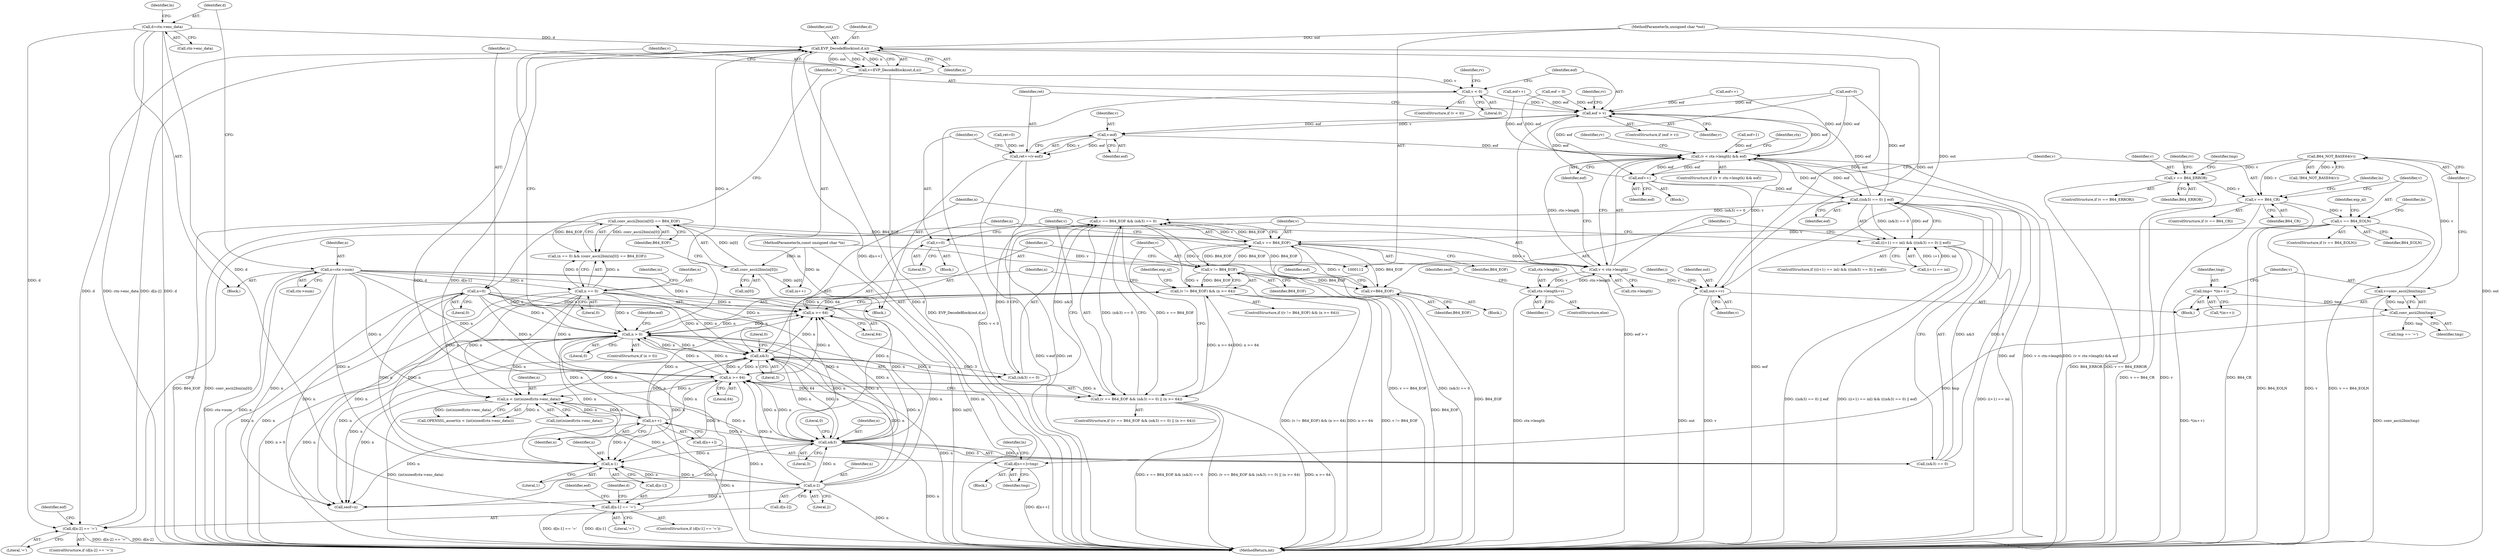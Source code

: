 digraph "0_openssl_d0666f289ac013094bbbf547bfbcd616199b7d2d@pointer" {
"1000364" [label="(Call,EVP_DecodeBlock(out,d,n))"];
"1000430" [label="(Call,out+=v)"];
"1000404" [label="(Call,v < ctx->length)"];
"1000399" [label="(Call,v=0)"];
"1000334" [label="(Call,v == B64_EOF)"];
"1000273" [label="(Call,v == B64_EOLN)"];
"1000262" [label="(Call,v == B64_CR)"];
"1000215" [label="(Call,B64_NOT_BASE64(v))"];
"1000209" [label="(Call,v=conv_ascii2bin(tmp))"];
"1000211" [label="(Call,conv_ascii2bin(tmp))"];
"1000204" [label="(Call,tmp= *(in++))"];
"1000237" [label="(Call,v == B64_ERROR)"];
"1000305" [label="(Call,v=B64_EOF)"];
"1000173" [label="(Call,conv_ascii2bin(in[0]) == B64_EOF)"];
"1000174" [label="(Call,conv_ascii2bin(in[0]))"];
"1000116" [label="(MethodParameterIn,const unsigned char *in)"];
"1000348" [label="(Call,v != B64_EOF)"];
"1000416" [label="(Call,ctx->length=v)"];
"1000364" [label="(Call,EVP_DecodeBlock(out,d,n))"];
"1000114" [label="(MethodParameterIn,unsigned char *out)"];
"1000312" [label="(Call,d[n-1] == '=')"];
"1000149" [label="(Call,d=ctx->enc_data)"];
"1000227" [label="(Call,d[n++]=tmp)"];
"1000322" [label="(Call,d[n-2] == '=')"];
"1000358" [label="(Call,n > 0)"];
"1000338" [label="(Call,n&3)"];
"1000342" [label="(Call,n >= 64)"];
"1000230" [label="(Call,n++)"];
"1000219" [label="(Call,n < (int)sizeof(ctx->enc_data))"];
"1000299" [label="(Call,n&3)"];
"1000325" [label="(Call,n-2)"];
"1000315" [label="(Call,n-1)"];
"1000368" [label="(Call,n=0)"];
"1000144" [label="(Call,n=ctx->num)"];
"1000170" [label="(Call,n == 0)"];
"1000351" [label="(Call,n >= 64)"];
"1000362" [label="(Call,v=EVP_DecodeBlock(out,d,n))"];
"1000372" [label="(Call,v < 0)"];
"1000381" [label="(Call,eof > v)"];
"1000392" [label="(Call,v-eof)"];
"1000390" [label="(Call,ret+=(v-eof))"];
"1000403" [label="(Call,(v < ctx->length) && eof)"];
"1000259" [label="(Call,eof++)"];
"1000297" [label="(Call,((n&3) == 0) || eof)"];
"1000291" [label="(Call,((i+1) == inl) && (((n&3) == 0) || eof))"];
"1000333" [label="(Call,v == B64_EOF && (n&3) == 0)"];
"1000332" [label="(Call,(v == B64_EOF && (n&3) == 0) || (n >= 64))"];
"1000347" [label="(Call,(v != B64_EOF) && (n >= 64))"];
"1000303" [label="(Identifier,eof)"];
"1000369" [label="(Identifier,n)"];
"1000371" [label="(ControlStructure,if (v < 0))"];
"1000400" [label="(Identifier,v)"];
"1000353" [label="(Literal,64)"];
"1000125" [label="(Call,eof=0)"];
"1000219" [label="(Call,n < (int)sizeof(ctx->enc_data))"];
"1000305" [label="(Call,v=B64_EOF)"];
"1000420" [label="(Identifier,v)"];
"1000261" [label="(ControlStructure,if (v == B64_CR))"];
"1000267" [label="(Identifier,ln)"];
"1000433" [label="(MethodReturn,int)"];
"1000350" [label="(Identifier,B64_EOF)"];
"1000278" [label="(Identifier,ln)"];
"1000397" [label="(Identifier,eof)"];
"1000336" [label="(Identifier,B64_EOF)"];
"1000324" [label="(Identifier,d)"];
"1000432" [label="(Identifier,v)"];
"1000315" [label="(Call,n-1)"];
"1000231" [label="(Identifier,n)"];
"1000417" [label="(Call,ctx->length)"];
"1000214" [label="(Call,!B64_NOT_BASE64(v))"];
"1000220" [label="(Identifier,n)"];
"1000155" [label="(Identifier,ln)"];
"1000328" [label="(Literal,'=')"];
"1000176" [label="(Identifier,in)"];
"1000386" [label="(Identifier,rv)"];
"1000308" [label="(Call,eof = 0)"];
"1000335" [label="(Identifier,v)"];
"1000349" [label="(Identifier,v)"];
"1000322" [label="(Call,d[n-2] == '=')"];
"1000339" [label="(Identifier,n)"];
"1000146" [label="(Call,ctx->num)"];
"1000292" [label="(Call,(i+1) == inl)"];
"1000318" [label="(Literal,'=')"];
"1000114" [label="(MethodParameterIn,unsigned char *out)"];
"1000236" [label="(ControlStructure,if (v == B64_ERROR))"];
"1000342" [label="(Call,n >= 64)"];
"1000312" [label="(Call,d[n-1] == '=')"];
"1000341" [label="(Literal,0)"];
"1000377" [label="(Identifier,rv)"];
"1000145" [label="(Identifier,n)"];
"1000307" [label="(Identifier,B64_EOF)"];
"1000404" [label="(Call,v < ctx->length)"];
"1000300" [label="(Identifier,n)"];
"1000346" [label="(ControlStructure,if ((v != B64_EOF) && (n >= 64)))"];
"1000365" [label="(Identifier,out)"];
"1000390" [label="(Call,ret+=(v-eof))"];
"1000337" [label="(Call,(n&3) == 0)"];
"1000325" [label="(Call,n-2)"];
"1000383" [label="(Identifier,v)"];
"1000272" [label="(ControlStructure,if (v == B64_EOLN))"];
"1000228" [label="(Call,d[n++])"];
"1000334" [label="(Call,v == B64_EOF)"];
"1000212" [label="(Identifier,tmp)"];
"1000316" [label="(Identifier,n)"];
"1000144" [label="(Call,n=ctx->num)"];
"1000260" [label="(Identifier,eof)"];
"1000311" [label="(ControlStructure,if (d[n-1] == '='))"];
"1000192" [label="(Identifier,i)"];
"1000297" [label="(Call,((n&3) == 0) || eof)"];
"1000416" [label="(Call,ctx->length=v)"];
"1000401" [label="(Literal,0)"];
"1000330" [label="(Identifier,eof)"];
"1000218" [label="(Call,OPENSSL_assert(n < (int)sizeof(ctx->enc_data)))"];
"1000393" [label="(Identifier,v)"];
"1000430" [label="(Call,out+=v)"];
"1000215" [label="(Call,B64_NOT_BASE64(v))"];
"1000372" [label="(Call,v < 0)"];
"1000412" [label="(Identifier,rv)"];
"1000345" [label="(Block,)"];
"1000415" [label="(ControlStructure,else)"];
"1000344" [label="(Literal,64)"];
"1000242" [label="(Identifier,rv)"];
"1000175" [label="(Call,in[0])"];
"1000347" [label="(Call,(v != B64_EOF) && (n >= 64))"];
"1000409" [label="(Identifier,eof)"];
"1000381" [label="(Call,eof > v)"];
"1000262" [label="(Call,v == B64_CR)"];
"1000151" [label="(Call,ctx->enc_data)"];
"1000248" [label="(Identifier,tmp)"];
"1000343" [label="(Identifier,n)"];
"1000396" [label="(Call,eof=1)"];
"1000205" [label="(Identifier,tmp)"];
"1000217" [label="(Block,)"];
"1000288" [label="(Identifier,exp_nl)"];
"1000302" [label="(Literal,0)"];
"1000320" [label="(Identifier,eof)"];
"1000366" [label="(Identifier,d)"];
"1000274" [label="(Identifier,v)"];
"1000238" [label="(Identifier,v)"];
"1000370" [label="(Literal,0)"];
"1000171" [label="(Identifier,n)"];
"1000304" [label="(Block,)"];
"1000230" [label="(Call,n++)"];
"1000150" [label="(Identifier,d)"];
"1000169" [label="(Call,(n == 0) && (conv_ascii2bin(in[0]) == B64_EOF))"];
"1000227" [label="(Call,d[n++]=tmp)"];
"1000313" [label="(Call,d[n-1])"];
"1000306" [label="(Identifier,v)"];
"1000134" [label="(Call,ret=0)"];
"1000348" [label="(Call,v != B64_EOF)"];
"1000209" [label="(Call,v=conv_ascii2bin(tmp))"];
"1000392" [label="(Call,v-eof)"];
"1000204" [label="(Call,tmp= *(in++))"];
"1000323" [label="(Call,d[n-2])"];
"1000368" [label="(Call,n=0)"];
"1000290" [label="(ControlStructure,if (((i+1) == inl) && (((n&3) == 0) || eof)))"];
"1000174" [label="(Call,conv_ascii2bin(in[0]))"];
"1000327" [label="(Literal,2)"];
"1000206" [label="(Call,*(in++))"];
"1000250" [label="(Block,)"];
"1000359" [label="(Identifier,n)"];
"1000247" [label="(Call,tmp == '=')"];
"1000403" [label="(Call,(v < ctx->length) && eof)"];
"1000360" [label="(Literal,0)"];
"1000173" [label="(Call,conv_ascii2bin(in[0]) == B64_EOF)"];
"1000351" [label="(Call,n >= 64)"];
"1000361" [label="(Block,)"];
"1000391" [label="(Identifier,ret)"];
"1000364" [label="(Call,EVP_DecodeBlock(out,d,n))"];
"1000232" [label="(Identifier,tmp)"];
"1000210" [label="(Identifier,v)"];
"1000321" [label="(ControlStructure,if (d[n-2] == '='))"];
"1000402" [label="(ControlStructure,if ((v < ctx->length) && eof))"];
"1000333" [label="(Call,v == B64_EOF && (n&3) == 0)"];
"1000399" [label="(Call,v=0)"];
"1000309" [label="(Identifier,eof)"];
"1000373" [label="(Identifier,v)"];
"1000118" [label="(Block,)"];
"1000319" [label="(Call,eof++)"];
"1000423" [label="(Identifier,seof)"];
"1000326" [label="(Identifier,n)"];
"1000331" [label="(ControlStructure,if ((v == B64_EOF && (n&3) == 0) || (n >= 64)))"];
"1000357" [label="(ControlStructure,if (n > 0))"];
"1000406" [label="(Call,ctx->length)"];
"1000367" [label="(Identifier,n)"];
"1000211" [label="(Call,conv_ascii2bin(tmp))"];
"1000418" [label="(Identifier,ctx)"];
"1000352" [label="(Identifier,n)"];
"1000363" [label="(Identifier,v)"];
"1000374" [label="(Literal,0)"];
"1000263" [label="(Identifier,v)"];
"1000178" [label="(Identifier,B64_EOF)"];
"1000216" [label="(Identifier,v)"];
"1000298" [label="(Call,(n&3) == 0)"];
"1000207" [label="(Call,in++)"];
"1000299" [label="(Call,n&3)"];
"1000273" [label="(Call,v == B64_EOLN)"];
"1000275" [label="(Identifier,B64_EOLN)"];
"1000116" [label="(MethodParameterIn,const unsigned char *in)"];
"1000317" [label="(Literal,1)"];
"1000394" [label="(Identifier,eof)"];
"1000291" [label="(Call,((i+1) == inl) && (((n&3) == 0) || eof))"];
"1000170" [label="(Call,n == 0)"];
"1000221" [label="(Call,(int)sizeof(ctx->enc_data))"];
"1000382" [label="(Identifier,eof)"];
"1000340" [label="(Literal,3)"];
"1000338" [label="(Call,n&3)"];
"1000301" [label="(Literal,3)"];
"1000362" [label="(Call,v=EVP_DecodeBlock(out,d,n))"];
"1000358" [label="(Call,n > 0)"];
"1000355" [label="(Identifier,exp_nl)"];
"1000380" [label="(ControlStructure,if (eof > v))"];
"1000234" [label="(Identifier,ln)"];
"1000237" [label="(Call,v == B64_ERROR)"];
"1000329" [label="(Call,eof++)"];
"1000332" [label="(Call,(v == B64_EOF && (n&3) == 0) || (n >= 64))"];
"1000431" [label="(Identifier,out)"];
"1000405" [label="(Identifier,v)"];
"1000264" [label="(Identifier,B64_CR)"];
"1000149" [label="(Call,d=ctx->enc_data)"];
"1000256" [label="(Call,seof=n)"];
"1000259" [label="(Call,eof++)"];
"1000193" [label="(Block,)"];
"1000172" [label="(Literal,0)"];
"1000239" [label="(Identifier,B64_ERROR)"];
"1000364" -> "1000362"  [label="AST: "];
"1000364" -> "1000367"  [label="CFG: "];
"1000365" -> "1000364"  [label="AST: "];
"1000366" -> "1000364"  [label="AST: "];
"1000367" -> "1000364"  [label="AST: "];
"1000362" -> "1000364"  [label="CFG: "];
"1000364" -> "1000433"  [label="DDG: d"];
"1000364" -> "1000312"  [label="DDG: d"];
"1000364" -> "1000322"  [label="DDG: d"];
"1000364" -> "1000362"  [label="DDG: out"];
"1000364" -> "1000362"  [label="DDG: d"];
"1000364" -> "1000362"  [label="DDG: n"];
"1000430" -> "1000364"  [label="DDG: out"];
"1000114" -> "1000364"  [label="DDG: out"];
"1000312" -> "1000364"  [label="DDG: d[n-1]"];
"1000227" -> "1000364"  [label="DDG: d[n++]"];
"1000322" -> "1000364"  [label="DDG: d[n-2]"];
"1000149" -> "1000364"  [label="DDG: d"];
"1000358" -> "1000364"  [label="DDG: n"];
"1000364" -> "1000430"  [label="DDG: out"];
"1000430" -> "1000193"  [label="AST: "];
"1000430" -> "1000432"  [label="CFG: "];
"1000431" -> "1000430"  [label="AST: "];
"1000432" -> "1000430"  [label="AST: "];
"1000192" -> "1000430"  [label="CFG: "];
"1000430" -> "1000433"  [label="DDG: v"];
"1000430" -> "1000433"  [label="DDG: out"];
"1000404" -> "1000430"  [label="DDG: v"];
"1000114" -> "1000430"  [label="DDG: out"];
"1000404" -> "1000403"  [label="AST: "];
"1000404" -> "1000406"  [label="CFG: "];
"1000405" -> "1000404"  [label="AST: "];
"1000406" -> "1000404"  [label="AST: "];
"1000409" -> "1000404"  [label="CFG: "];
"1000403" -> "1000404"  [label="CFG: "];
"1000404" -> "1000403"  [label="DDG: v"];
"1000404" -> "1000403"  [label="DDG: ctx->length"];
"1000399" -> "1000404"  [label="DDG: v"];
"1000334" -> "1000404"  [label="DDG: v"];
"1000416" -> "1000404"  [label="DDG: ctx->length"];
"1000404" -> "1000416"  [label="DDG: v"];
"1000399" -> "1000345"  [label="AST: "];
"1000399" -> "1000401"  [label="CFG: "];
"1000400" -> "1000399"  [label="AST: "];
"1000401" -> "1000399"  [label="AST: "];
"1000405" -> "1000399"  [label="CFG: "];
"1000334" -> "1000333"  [label="AST: "];
"1000334" -> "1000336"  [label="CFG: "];
"1000335" -> "1000334"  [label="AST: "];
"1000336" -> "1000334"  [label="AST: "];
"1000339" -> "1000334"  [label="CFG: "];
"1000333" -> "1000334"  [label="CFG: "];
"1000334" -> "1000433"  [label="DDG: B64_EOF"];
"1000334" -> "1000305"  [label="DDG: B64_EOF"];
"1000334" -> "1000333"  [label="DDG: v"];
"1000334" -> "1000333"  [label="DDG: B64_EOF"];
"1000273" -> "1000334"  [label="DDG: v"];
"1000305" -> "1000334"  [label="DDG: v"];
"1000173" -> "1000334"  [label="DDG: B64_EOF"];
"1000348" -> "1000334"  [label="DDG: B64_EOF"];
"1000334" -> "1000348"  [label="DDG: v"];
"1000334" -> "1000348"  [label="DDG: B64_EOF"];
"1000273" -> "1000272"  [label="AST: "];
"1000273" -> "1000275"  [label="CFG: "];
"1000274" -> "1000273"  [label="AST: "];
"1000275" -> "1000273"  [label="AST: "];
"1000278" -> "1000273"  [label="CFG: "];
"1000288" -> "1000273"  [label="CFG: "];
"1000273" -> "1000433"  [label="DDG: v == B64_EOLN"];
"1000273" -> "1000433"  [label="DDG: B64_EOLN"];
"1000273" -> "1000433"  [label="DDG: v"];
"1000262" -> "1000273"  [label="DDG: v"];
"1000262" -> "1000261"  [label="AST: "];
"1000262" -> "1000264"  [label="CFG: "];
"1000263" -> "1000262"  [label="AST: "];
"1000264" -> "1000262"  [label="AST: "];
"1000267" -> "1000262"  [label="CFG: "];
"1000274" -> "1000262"  [label="CFG: "];
"1000262" -> "1000433"  [label="DDG: v"];
"1000262" -> "1000433"  [label="DDG: B64_CR"];
"1000262" -> "1000433"  [label="DDG: v == B64_CR"];
"1000215" -> "1000262"  [label="DDG: v"];
"1000237" -> "1000262"  [label="DDG: v"];
"1000215" -> "1000214"  [label="AST: "];
"1000215" -> "1000216"  [label="CFG: "];
"1000216" -> "1000215"  [label="AST: "];
"1000214" -> "1000215"  [label="CFG: "];
"1000215" -> "1000214"  [label="DDG: v"];
"1000209" -> "1000215"  [label="DDG: v"];
"1000215" -> "1000237"  [label="DDG: v"];
"1000209" -> "1000193"  [label="AST: "];
"1000209" -> "1000211"  [label="CFG: "];
"1000210" -> "1000209"  [label="AST: "];
"1000211" -> "1000209"  [label="AST: "];
"1000216" -> "1000209"  [label="CFG: "];
"1000209" -> "1000433"  [label="DDG: conv_ascii2bin(tmp)"];
"1000211" -> "1000209"  [label="DDG: tmp"];
"1000211" -> "1000212"  [label="CFG: "];
"1000212" -> "1000211"  [label="AST: "];
"1000204" -> "1000211"  [label="DDG: tmp"];
"1000211" -> "1000227"  [label="DDG: tmp"];
"1000211" -> "1000247"  [label="DDG: tmp"];
"1000204" -> "1000193"  [label="AST: "];
"1000204" -> "1000206"  [label="CFG: "];
"1000205" -> "1000204"  [label="AST: "];
"1000206" -> "1000204"  [label="AST: "];
"1000210" -> "1000204"  [label="CFG: "];
"1000204" -> "1000433"  [label="DDG: *(in++)"];
"1000237" -> "1000236"  [label="AST: "];
"1000237" -> "1000239"  [label="CFG: "];
"1000238" -> "1000237"  [label="AST: "];
"1000239" -> "1000237"  [label="AST: "];
"1000242" -> "1000237"  [label="CFG: "];
"1000248" -> "1000237"  [label="CFG: "];
"1000237" -> "1000433"  [label="DDG: v == B64_ERROR"];
"1000237" -> "1000433"  [label="DDG: B64_ERROR"];
"1000305" -> "1000304"  [label="AST: "];
"1000305" -> "1000307"  [label="CFG: "];
"1000306" -> "1000305"  [label="AST: "];
"1000307" -> "1000305"  [label="AST: "];
"1000309" -> "1000305"  [label="CFG: "];
"1000173" -> "1000305"  [label="DDG: B64_EOF"];
"1000348" -> "1000305"  [label="DDG: B64_EOF"];
"1000173" -> "1000169"  [label="AST: "];
"1000173" -> "1000178"  [label="CFG: "];
"1000174" -> "1000173"  [label="AST: "];
"1000178" -> "1000173"  [label="AST: "];
"1000169" -> "1000173"  [label="CFG: "];
"1000173" -> "1000433"  [label="DDG: B64_EOF"];
"1000173" -> "1000433"  [label="DDG: conv_ascii2bin(in[0])"];
"1000173" -> "1000169"  [label="DDG: conv_ascii2bin(in[0])"];
"1000173" -> "1000169"  [label="DDG: B64_EOF"];
"1000174" -> "1000173"  [label="DDG: in[0]"];
"1000174" -> "1000175"  [label="CFG: "];
"1000175" -> "1000174"  [label="AST: "];
"1000178" -> "1000174"  [label="CFG: "];
"1000174" -> "1000433"  [label="DDG: in[0]"];
"1000116" -> "1000174"  [label="DDG: in"];
"1000174" -> "1000207"  [label="DDG: in[0]"];
"1000116" -> "1000112"  [label="AST: "];
"1000116" -> "1000433"  [label="DDG: in"];
"1000116" -> "1000207"  [label="DDG: in"];
"1000348" -> "1000347"  [label="AST: "];
"1000348" -> "1000350"  [label="CFG: "];
"1000349" -> "1000348"  [label="AST: "];
"1000350" -> "1000348"  [label="AST: "];
"1000352" -> "1000348"  [label="CFG: "];
"1000347" -> "1000348"  [label="CFG: "];
"1000348" -> "1000433"  [label="DDG: B64_EOF"];
"1000348" -> "1000347"  [label="DDG: v"];
"1000348" -> "1000347"  [label="DDG: B64_EOF"];
"1000416" -> "1000415"  [label="AST: "];
"1000416" -> "1000420"  [label="CFG: "];
"1000417" -> "1000416"  [label="AST: "];
"1000420" -> "1000416"  [label="AST: "];
"1000423" -> "1000416"  [label="CFG: "];
"1000416" -> "1000433"  [label="DDG: ctx->length"];
"1000114" -> "1000112"  [label="AST: "];
"1000114" -> "1000433"  [label="DDG: out"];
"1000312" -> "1000311"  [label="AST: "];
"1000312" -> "1000318"  [label="CFG: "];
"1000313" -> "1000312"  [label="AST: "];
"1000318" -> "1000312"  [label="AST: "];
"1000320" -> "1000312"  [label="CFG: "];
"1000324" -> "1000312"  [label="CFG: "];
"1000312" -> "1000433"  [label="DDG: d[n-1] == '='"];
"1000312" -> "1000433"  [label="DDG: d[n-1]"];
"1000149" -> "1000312"  [label="DDG: d"];
"1000149" -> "1000118"  [label="AST: "];
"1000149" -> "1000151"  [label="CFG: "];
"1000150" -> "1000149"  [label="AST: "];
"1000151" -> "1000149"  [label="AST: "];
"1000155" -> "1000149"  [label="CFG: "];
"1000149" -> "1000433"  [label="DDG: ctx->enc_data"];
"1000149" -> "1000433"  [label="DDG: d"];
"1000149" -> "1000322"  [label="DDG: d"];
"1000227" -> "1000217"  [label="AST: "];
"1000227" -> "1000232"  [label="CFG: "];
"1000228" -> "1000227"  [label="AST: "];
"1000232" -> "1000227"  [label="AST: "];
"1000234" -> "1000227"  [label="CFG: "];
"1000227" -> "1000433"  [label="DDG: d[n++]"];
"1000322" -> "1000321"  [label="AST: "];
"1000322" -> "1000328"  [label="CFG: "];
"1000323" -> "1000322"  [label="AST: "];
"1000328" -> "1000322"  [label="AST: "];
"1000330" -> "1000322"  [label="CFG: "];
"1000335" -> "1000322"  [label="CFG: "];
"1000322" -> "1000433"  [label="DDG: d[n-2] == '='"];
"1000322" -> "1000433"  [label="DDG: d[n-2]"];
"1000358" -> "1000357"  [label="AST: "];
"1000358" -> "1000360"  [label="CFG: "];
"1000359" -> "1000358"  [label="AST: "];
"1000360" -> "1000358"  [label="AST: "];
"1000363" -> "1000358"  [label="CFG: "];
"1000397" -> "1000358"  [label="CFG: "];
"1000358" -> "1000433"  [label="DDG: n > 0"];
"1000358" -> "1000433"  [label="DDG: n"];
"1000358" -> "1000219"  [label="DDG: n"];
"1000358" -> "1000256"  [label="DDG: n"];
"1000358" -> "1000299"  [label="DDG: n"];
"1000358" -> "1000315"  [label="DDG: n"];
"1000358" -> "1000338"  [label="DDG: n"];
"1000358" -> "1000342"  [label="DDG: n"];
"1000358" -> "1000351"  [label="DDG: n"];
"1000338" -> "1000358"  [label="DDG: n"];
"1000342" -> "1000358"  [label="DDG: n"];
"1000230" -> "1000358"  [label="DDG: n"];
"1000299" -> "1000358"  [label="DDG: n"];
"1000351" -> "1000358"  [label="DDG: n"];
"1000325" -> "1000358"  [label="DDG: n"];
"1000368" -> "1000358"  [label="DDG: n"];
"1000144" -> "1000358"  [label="DDG: n"];
"1000170" -> "1000358"  [label="DDG: n"];
"1000338" -> "1000337"  [label="AST: "];
"1000338" -> "1000340"  [label="CFG: "];
"1000339" -> "1000338"  [label="AST: "];
"1000340" -> "1000338"  [label="AST: "];
"1000341" -> "1000338"  [label="CFG: "];
"1000338" -> "1000433"  [label="DDG: n"];
"1000338" -> "1000219"  [label="DDG: n"];
"1000338" -> "1000256"  [label="DDG: n"];
"1000338" -> "1000299"  [label="DDG: n"];
"1000338" -> "1000315"  [label="DDG: n"];
"1000338" -> "1000337"  [label="DDG: n"];
"1000338" -> "1000337"  [label="DDG: 3"];
"1000342" -> "1000338"  [label="DDG: n"];
"1000230" -> "1000338"  [label="DDG: n"];
"1000299" -> "1000338"  [label="DDG: n"];
"1000325" -> "1000338"  [label="DDG: n"];
"1000368" -> "1000338"  [label="DDG: n"];
"1000144" -> "1000338"  [label="DDG: n"];
"1000170" -> "1000338"  [label="DDG: n"];
"1000338" -> "1000342"  [label="DDG: n"];
"1000338" -> "1000351"  [label="DDG: n"];
"1000342" -> "1000332"  [label="AST: "];
"1000342" -> "1000344"  [label="CFG: "];
"1000343" -> "1000342"  [label="AST: "];
"1000344" -> "1000342"  [label="AST: "];
"1000332" -> "1000342"  [label="CFG: "];
"1000342" -> "1000433"  [label="DDG: n"];
"1000342" -> "1000219"  [label="DDG: n"];
"1000342" -> "1000256"  [label="DDG: n"];
"1000342" -> "1000299"  [label="DDG: n"];
"1000342" -> "1000315"  [label="DDG: n"];
"1000342" -> "1000332"  [label="DDG: n"];
"1000342" -> "1000332"  [label="DDG: 64"];
"1000230" -> "1000342"  [label="DDG: n"];
"1000299" -> "1000342"  [label="DDG: n"];
"1000325" -> "1000342"  [label="DDG: n"];
"1000368" -> "1000342"  [label="DDG: n"];
"1000144" -> "1000342"  [label="DDG: n"];
"1000170" -> "1000342"  [label="DDG: n"];
"1000342" -> "1000351"  [label="DDG: n"];
"1000230" -> "1000228"  [label="AST: "];
"1000230" -> "1000231"  [label="CFG: "];
"1000231" -> "1000230"  [label="AST: "];
"1000228" -> "1000230"  [label="CFG: "];
"1000230" -> "1000433"  [label="DDG: n"];
"1000230" -> "1000219"  [label="DDG: n"];
"1000219" -> "1000230"  [label="DDG: n"];
"1000230" -> "1000256"  [label="DDG: n"];
"1000230" -> "1000299"  [label="DDG: n"];
"1000230" -> "1000315"  [label="DDG: n"];
"1000230" -> "1000351"  [label="DDG: n"];
"1000219" -> "1000218"  [label="AST: "];
"1000219" -> "1000221"  [label="CFG: "];
"1000220" -> "1000219"  [label="AST: "];
"1000221" -> "1000219"  [label="AST: "];
"1000218" -> "1000219"  [label="CFG: "];
"1000219" -> "1000433"  [label="DDG: (int)sizeof(ctx->enc_data)"];
"1000219" -> "1000218"  [label="DDG: n"];
"1000219" -> "1000218"  [label="DDG: (int)sizeof(ctx->enc_data)"];
"1000299" -> "1000219"  [label="DDG: n"];
"1000325" -> "1000219"  [label="DDG: n"];
"1000368" -> "1000219"  [label="DDG: n"];
"1000144" -> "1000219"  [label="DDG: n"];
"1000170" -> "1000219"  [label="DDG: n"];
"1000299" -> "1000298"  [label="AST: "];
"1000299" -> "1000301"  [label="CFG: "];
"1000300" -> "1000299"  [label="AST: "];
"1000301" -> "1000299"  [label="AST: "];
"1000302" -> "1000299"  [label="CFG: "];
"1000299" -> "1000433"  [label="DDG: n"];
"1000299" -> "1000256"  [label="DDG: n"];
"1000299" -> "1000298"  [label="DDG: n"];
"1000299" -> "1000298"  [label="DDG: 3"];
"1000325" -> "1000299"  [label="DDG: n"];
"1000368" -> "1000299"  [label="DDG: n"];
"1000144" -> "1000299"  [label="DDG: n"];
"1000170" -> "1000299"  [label="DDG: n"];
"1000299" -> "1000315"  [label="DDG: n"];
"1000299" -> "1000351"  [label="DDG: n"];
"1000325" -> "1000323"  [label="AST: "];
"1000325" -> "1000327"  [label="CFG: "];
"1000326" -> "1000325"  [label="AST: "];
"1000327" -> "1000325"  [label="AST: "];
"1000323" -> "1000325"  [label="CFG: "];
"1000325" -> "1000433"  [label="DDG: n"];
"1000325" -> "1000256"  [label="DDG: n"];
"1000325" -> "1000315"  [label="DDG: n"];
"1000315" -> "1000325"  [label="DDG: n"];
"1000325" -> "1000351"  [label="DDG: n"];
"1000315" -> "1000313"  [label="AST: "];
"1000315" -> "1000317"  [label="CFG: "];
"1000316" -> "1000315"  [label="AST: "];
"1000317" -> "1000315"  [label="AST: "];
"1000313" -> "1000315"  [label="CFG: "];
"1000368" -> "1000315"  [label="DDG: n"];
"1000144" -> "1000315"  [label="DDG: n"];
"1000170" -> "1000315"  [label="DDG: n"];
"1000368" -> "1000361"  [label="AST: "];
"1000368" -> "1000370"  [label="CFG: "];
"1000369" -> "1000368"  [label="AST: "];
"1000370" -> "1000368"  [label="AST: "];
"1000373" -> "1000368"  [label="CFG: "];
"1000368" -> "1000433"  [label="DDG: n"];
"1000368" -> "1000256"  [label="DDG: n"];
"1000368" -> "1000351"  [label="DDG: n"];
"1000144" -> "1000118"  [label="AST: "];
"1000144" -> "1000146"  [label="CFG: "];
"1000145" -> "1000144"  [label="AST: "];
"1000146" -> "1000144"  [label="AST: "];
"1000150" -> "1000144"  [label="CFG: "];
"1000144" -> "1000433"  [label="DDG: n"];
"1000144" -> "1000433"  [label="DDG: ctx->num"];
"1000144" -> "1000170"  [label="DDG: n"];
"1000144" -> "1000256"  [label="DDG: n"];
"1000144" -> "1000351"  [label="DDG: n"];
"1000170" -> "1000169"  [label="AST: "];
"1000170" -> "1000172"  [label="CFG: "];
"1000171" -> "1000170"  [label="AST: "];
"1000172" -> "1000170"  [label="AST: "];
"1000176" -> "1000170"  [label="CFG: "];
"1000169" -> "1000170"  [label="CFG: "];
"1000170" -> "1000433"  [label="DDG: n"];
"1000170" -> "1000169"  [label="DDG: n"];
"1000170" -> "1000169"  [label="DDG: 0"];
"1000170" -> "1000256"  [label="DDG: n"];
"1000170" -> "1000351"  [label="DDG: n"];
"1000351" -> "1000347"  [label="AST: "];
"1000351" -> "1000353"  [label="CFG: "];
"1000352" -> "1000351"  [label="AST: "];
"1000353" -> "1000351"  [label="AST: "];
"1000347" -> "1000351"  [label="CFG: "];
"1000351" -> "1000347"  [label="DDG: n"];
"1000351" -> "1000347"  [label="DDG: 64"];
"1000362" -> "1000361"  [label="AST: "];
"1000363" -> "1000362"  [label="AST: "];
"1000369" -> "1000362"  [label="CFG: "];
"1000362" -> "1000433"  [label="DDG: EVP_DecodeBlock(out,d,n)"];
"1000362" -> "1000372"  [label="DDG: v"];
"1000372" -> "1000371"  [label="AST: "];
"1000372" -> "1000374"  [label="CFG: "];
"1000373" -> "1000372"  [label="AST: "];
"1000374" -> "1000372"  [label="AST: "];
"1000377" -> "1000372"  [label="CFG: "];
"1000382" -> "1000372"  [label="CFG: "];
"1000372" -> "1000433"  [label="DDG: v < 0"];
"1000372" -> "1000381"  [label="DDG: v"];
"1000381" -> "1000380"  [label="AST: "];
"1000381" -> "1000383"  [label="CFG: "];
"1000382" -> "1000381"  [label="AST: "];
"1000383" -> "1000381"  [label="AST: "];
"1000386" -> "1000381"  [label="CFG: "];
"1000391" -> "1000381"  [label="CFG: "];
"1000381" -> "1000433"  [label="DDG: eof > v"];
"1000403" -> "1000381"  [label="DDG: eof"];
"1000297" -> "1000381"  [label="DDG: eof"];
"1000329" -> "1000381"  [label="DDG: eof"];
"1000319" -> "1000381"  [label="DDG: eof"];
"1000125" -> "1000381"  [label="DDG: eof"];
"1000259" -> "1000381"  [label="DDG: eof"];
"1000308" -> "1000381"  [label="DDG: eof"];
"1000381" -> "1000392"  [label="DDG: v"];
"1000381" -> "1000392"  [label="DDG: eof"];
"1000392" -> "1000390"  [label="AST: "];
"1000392" -> "1000394"  [label="CFG: "];
"1000393" -> "1000392"  [label="AST: "];
"1000394" -> "1000392"  [label="AST: "];
"1000390" -> "1000392"  [label="CFG: "];
"1000392" -> "1000390"  [label="DDG: v"];
"1000392" -> "1000390"  [label="DDG: eof"];
"1000392" -> "1000403"  [label="DDG: eof"];
"1000390" -> "1000361"  [label="AST: "];
"1000391" -> "1000390"  [label="AST: "];
"1000400" -> "1000390"  [label="CFG: "];
"1000390" -> "1000433"  [label="DDG: v-eof"];
"1000390" -> "1000433"  [label="DDG: ret"];
"1000134" -> "1000390"  [label="DDG: ret"];
"1000403" -> "1000402"  [label="AST: "];
"1000403" -> "1000409"  [label="CFG: "];
"1000409" -> "1000403"  [label="AST: "];
"1000412" -> "1000403"  [label="CFG: "];
"1000418" -> "1000403"  [label="CFG: "];
"1000403" -> "1000433"  [label="DDG: eof"];
"1000403" -> "1000433"  [label="DDG: v < ctx->length"];
"1000403" -> "1000433"  [label="DDG: (v < ctx->length) && eof"];
"1000403" -> "1000259"  [label="DDG: eof"];
"1000403" -> "1000297"  [label="DDG: eof"];
"1000396" -> "1000403"  [label="DDG: eof"];
"1000297" -> "1000403"  [label="DDG: eof"];
"1000329" -> "1000403"  [label="DDG: eof"];
"1000319" -> "1000403"  [label="DDG: eof"];
"1000125" -> "1000403"  [label="DDG: eof"];
"1000259" -> "1000403"  [label="DDG: eof"];
"1000308" -> "1000403"  [label="DDG: eof"];
"1000259" -> "1000250"  [label="AST: "];
"1000259" -> "1000260"  [label="CFG: "];
"1000260" -> "1000259"  [label="AST: "];
"1000263" -> "1000259"  [label="CFG: "];
"1000259" -> "1000433"  [label="DDG: eof"];
"1000125" -> "1000259"  [label="DDG: eof"];
"1000259" -> "1000297"  [label="DDG: eof"];
"1000297" -> "1000291"  [label="AST: "];
"1000297" -> "1000298"  [label="CFG: "];
"1000297" -> "1000303"  [label="CFG: "];
"1000298" -> "1000297"  [label="AST: "];
"1000303" -> "1000297"  [label="AST: "];
"1000291" -> "1000297"  [label="CFG: "];
"1000297" -> "1000291"  [label="DDG: (n&3) == 0"];
"1000297" -> "1000291"  [label="DDG: eof"];
"1000298" -> "1000297"  [label="DDG: n&3"];
"1000298" -> "1000297"  [label="DDG: 0"];
"1000125" -> "1000297"  [label="DDG: eof"];
"1000297" -> "1000333"  [label="DDG: (n&3) == 0"];
"1000291" -> "1000290"  [label="AST: "];
"1000291" -> "1000292"  [label="CFG: "];
"1000292" -> "1000291"  [label="AST: "];
"1000306" -> "1000291"  [label="CFG: "];
"1000335" -> "1000291"  [label="CFG: "];
"1000291" -> "1000433"  [label="DDG: ((i+1) == inl) && (((n&3) == 0) || eof)"];
"1000291" -> "1000433"  [label="DDG: (i+1) == inl"];
"1000291" -> "1000433"  [label="DDG: ((n&3) == 0) || eof"];
"1000292" -> "1000291"  [label="DDG: i+1"];
"1000292" -> "1000291"  [label="DDG: inl"];
"1000333" -> "1000332"  [label="AST: "];
"1000333" -> "1000337"  [label="CFG: "];
"1000337" -> "1000333"  [label="AST: "];
"1000343" -> "1000333"  [label="CFG: "];
"1000332" -> "1000333"  [label="CFG: "];
"1000333" -> "1000433"  [label="DDG: v == B64_EOF"];
"1000333" -> "1000433"  [label="DDG: (n&3) == 0"];
"1000333" -> "1000332"  [label="DDG: v == B64_EOF"];
"1000333" -> "1000332"  [label="DDG: (n&3) == 0"];
"1000337" -> "1000333"  [label="DDG: n&3"];
"1000337" -> "1000333"  [label="DDG: 0"];
"1000332" -> "1000331"  [label="AST: "];
"1000349" -> "1000332"  [label="CFG: "];
"1000405" -> "1000332"  [label="CFG: "];
"1000332" -> "1000433"  [label="DDG: v == B64_EOF && (n&3) == 0"];
"1000332" -> "1000433"  [label="DDG: (v == B64_EOF && (n&3) == 0) || (n >= 64)"];
"1000332" -> "1000433"  [label="DDG: n >= 64"];
"1000347" -> "1000332"  [label="DDG: n >= 64"];
"1000332" -> "1000347"  [label="DDG: n >= 64"];
"1000347" -> "1000346"  [label="AST: "];
"1000355" -> "1000347"  [label="CFG: "];
"1000359" -> "1000347"  [label="CFG: "];
"1000347" -> "1000433"  [label="DDG: n >= 64"];
"1000347" -> "1000433"  [label="DDG: v != B64_EOF"];
"1000347" -> "1000433"  [label="DDG: (v != B64_EOF) && (n >= 64)"];
}
